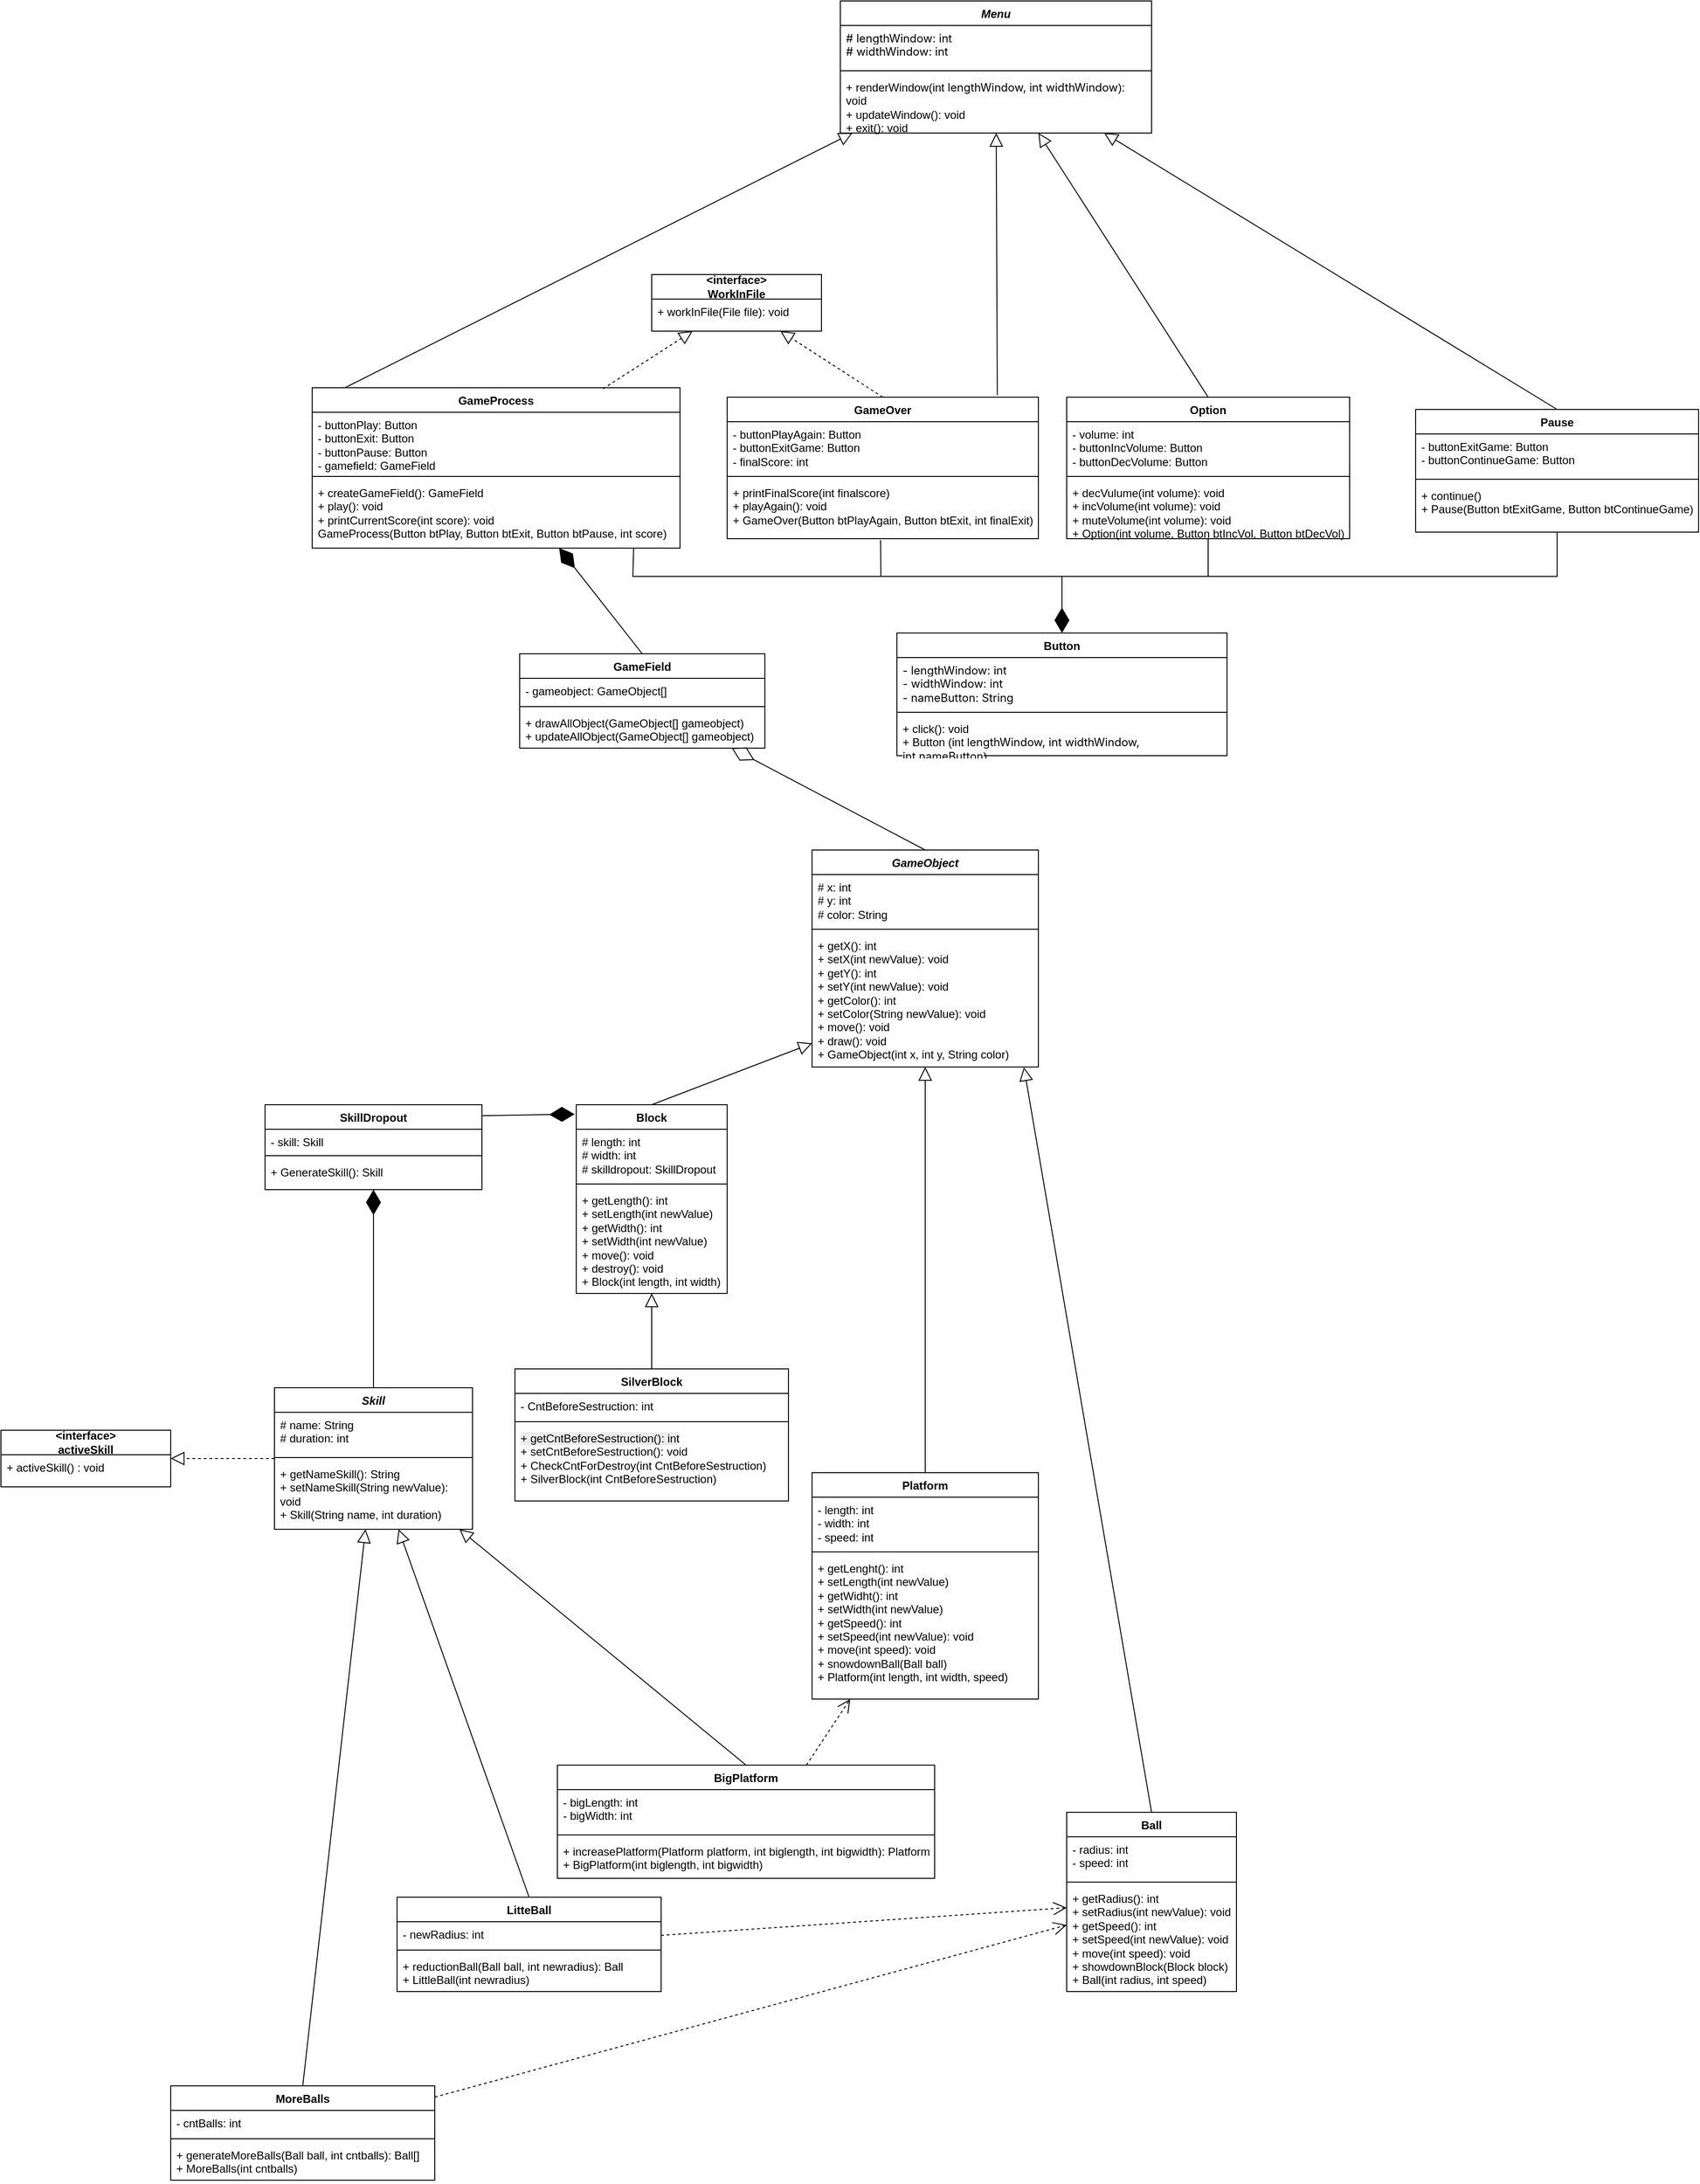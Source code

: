 <mxfile version="27.0.9">
  <diagram name="Страница — 1" id="m3Pw3HCpmGY_mU1CDSXD">
    <mxGraphModel dx="3679" dy="2867" grid="1" gridSize="10" guides="1" tooltips="1" connect="1" arrows="1" fold="1" page="1" pageScale="1" pageWidth="827" pageHeight="1169" math="0" shadow="0">
      <root>
        <mxCell id="0" />
        <mxCell id="1" parent="0" />
        <mxCell id="3PfA5iARih0jMsXSvzGV-1" value="&lt;i&gt;GameObject&lt;/i&gt;" style="swimlane;fontStyle=1;align=center;verticalAlign=top;childLayout=stackLayout;horizontal=1;startSize=26;horizontalStack=0;resizeParent=1;resizeParentMax=0;resizeLast=0;collapsible=1;marginBottom=0;whiteSpace=wrap;html=1;" parent="1" vertex="1">
          <mxGeometry x="340" y="50" width="240" height="230" as="geometry" />
        </mxCell>
        <mxCell id="3PfA5iARih0jMsXSvzGV-2" value="# x: int&lt;div&gt;# y: int&lt;/div&gt;&lt;div&gt;# color: String&lt;/div&gt;&lt;div&gt;&lt;br&gt;&lt;/div&gt;" style="text;strokeColor=none;fillColor=none;align=left;verticalAlign=top;spacingLeft=4;spacingRight=4;overflow=hidden;rotatable=0;points=[[0,0.5],[1,0.5]];portConstraint=eastwest;whiteSpace=wrap;html=1;" parent="3PfA5iARih0jMsXSvzGV-1" vertex="1">
          <mxGeometry y="26" width="240" height="54" as="geometry" />
        </mxCell>
        <mxCell id="3PfA5iARih0jMsXSvzGV-3" value="" style="line;strokeWidth=1;fillColor=none;align=left;verticalAlign=middle;spacingTop=-1;spacingLeft=3;spacingRight=3;rotatable=0;labelPosition=right;points=[];portConstraint=eastwest;strokeColor=inherit;" parent="3PfA5iARih0jMsXSvzGV-1" vertex="1">
          <mxGeometry y="80" width="240" height="8" as="geometry" />
        </mxCell>
        <mxCell id="3PfA5iARih0jMsXSvzGV-4" value="+ getX(): int&lt;div&gt;+ setX(int newValue): void&lt;/div&gt;&lt;div&gt;+ getY(): int&lt;div&gt;+ setY(int newValue): void&lt;/div&gt;&lt;/div&gt;&lt;div&gt;+ getColor(): int&lt;div&gt;+ setColor(String newValue): void&lt;/div&gt;&lt;/div&gt;&lt;div&gt;+ move(): void&lt;/div&gt;&lt;div&gt;+ draw(): void&lt;/div&gt;&lt;div&gt;+ GameObject(int x, int y, String color)&lt;/div&gt;" style="text;strokeColor=none;fillColor=none;align=left;verticalAlign=top;spacingLeft=4;spacingRight=4;overflow=hidden;rotatable=0;points=[[0,0.5],[1,0.5]];portConstraint=eastwest;whiteSpace=wrap;html=1;" parent="3PfA5iARih0jMsXSvzGV-1" vertex="1">
          <mxGeometry y="88" width="240" height="142" as="geometry" />
        </mxCell>
        <mxCell id="3PfA5iARih0jMsXSvzGV-5" value="Ball" style="swimlane;fontStyle=1;align=center;verticalAlign=top;childLayout=stackLayout;horizontal=1;startSize=26;horizontalStack=0;resizeParent=1;resizeParentMax=0;resizeLast=0;collapsible=1;marginBottom=0;whiteSpace=wrap;html=1;" parent="1" vertex="1">
          <mxGeometry x="610" y="1070" width="180" height="190" as="geometry" />
        </mxCell>
        <mxCell id="3PfA5iARih0jMsXSvzGV-6" value="- radius: int&lt;div&gt;- speed: int&lt;/div&gt;&lt;div&gt;&lt;br&gt;&lt;/div&gt;" style="text;strokeColor=none;fillColor=none;align=left;verticalAlign=top;spacingLeft=4;spacingRight=4;overflow=hidden;rotatable=0;points=[[0,0.5],[1,0.5]];portConstraint=eastwest;whiteSpace=wrap;html=1;" parent="3PfA5iARih0jMsXSvzGV-5" vertex="1">
          <mxGeometry y="26" width="180" height="44" as="geometry" />
        </mxCell>
        <mxCell id="3PfA5iARih0jMsXSvzGV-7" value="" style="line;strokeWidth=1;fillColor=none;align=left;verticalAlign=middle;spacingTop=-1;spacingLeft=3;spacingRight=3;rotatable=0;labelPosition=right;points=[];portConstraint=eastwest;strokeColor=inherit;" parent="3PfA5iARih0jMsXSvzGV-5" vertex="1">
          <mxGeometry y="70" width="180" height="8" as="geometry" />
        </mxCell>
        <mxCell id="3PfA5iARih0jMsXSvzGV-8" value="&lt;div&gt;+ getRadius(): int&lt;/div&gt;&lt;div&gt;+ setRadius(int newValue): void&lt;/div&gt;&lt;div&gt;+ getSpeed(): int&lt;/div&gt;&lt;div&gt;+ setSpeed(int newValue): void&lt;/div&gt;+ move(int speed): void&lt;div&gt;+ showdownBlock(Block block)&lt;/div&gt;&lt;div&gt;+ Ball(int radius, int speed)&lt;/div&gt;" style="text;strokeColor=none;fillColor=none;align=left;verticalAlign=top;spacingLeft=4;spacingRight=4;overflow=hidden;rotatable=0;points=[[0,0.5],[1,0.5]];portConstraint=eastwest;whiteSpace=wrap;html=1;" parent="3PfA5iARih0jMsXSvzGV-5" vertex="1">
          <mxGeometry y="78" width="180" height="112" as="geometry" />
        </mxCell>
        <mxCell id="3PfA5iARih0jMsXSvzGV-9" value="Block" style="swimlane;fontStyle=1;align=center;verticalAlign=top;childLayout=stackLayout;horizontal=1;startSize=26;horizontalStack=0;resizeParent=1;resizeParentMax=0;resizeLast=0;collapsible=1;marginBottom=0;whiteSpace=wrap;html=1;" parent="1" vertex="1">
          <mxGeometry x="90" y="320" width="160" height="200" as="geometry" />
        </mxCell>
        <mxCell id="3PfA5iARih0jMsXSvzGV-10" value="# length: int&lt;div&gt;# width: int&lt;/div&gt;&lt;div&gt;# skilldropout:&amp;nbsp;&lt;span style=&quot;text-align: center; background-color: transparent; color: light-dark(rgb(0, 0, 0), rgb(255, 255, 255));&quot;&gt;SkillDropout&lt;/span&gt;&lt;span style=&quot;background-color: transparent; color: light-dark(rgb(0, 0, 0), rgb(255, 255, 255));&quot;&gt;&amp;nbsp;&lt;/span&gt;&lt;/div&gt;" style="text;strokeColor=none;fillColor=none;align=left;verticalAlign=top;spacingLeft=4;spacingRight=4;overflow=hidden;rotatable=0;points=[[0,0.5],[1,0.5]];portConstraint=eastwest;whiteSpace=wrap;html=1;" parent="3PfA5iARih0jMsXSvzGV-9" vertex="1">
          <mxGeometry y="26" width="160" height="54" as="geometry" />
        </mxCell>
        <mxCell id="3PfA5iARih0jMsXSvzGV-11" value="" style="line;strokeWidth=1;fillColor=none;align=left;verticalAlign=middle;spacingTop=-1;spacingLeft=3;spacingRight=3;rotatable=0;labelPosition=right;points=[];portConstraint=eastwest;strokeColor=inherit;" parent="3PfA5iARih0jMsXSvzGV-9" vertex="1">
          <mxGeometry y="80" width="160" height="8" as="geometry" />
        </mxCell>
        <mxCell id="3PfA5iARih0jMsXSvzGV-12" value="&lt;div&gt;+ getLength(): int&lt;/div&gt;&lt;div&gt;+ setLength(int newValue)&lt;/div&gt;&lt;div&gt;&lt;div&gt;+ getWidth(): int&lt;/div&gt;&lt;div&gt;+ setWidth(int newValue)&lt;/div&gt;&lt;/div&gt;+ move(): void&lt;div&gt;+ destroy(): void&lt;/div&gt;&lt;div&gt;+ Block(int length, int width)&lt;/div&gt;" style="text;strokeColor=none;fillColor=none;align=left;verticalAlign=top;spacingLeft=4;spacingRight=4;overflow=hidden;rotatable=0;points=[[0,0.5],[1,0.5]];portConstraint=eastwest;whiteSpace=wrap;html=1;" parent="3PfA5iARih0jMsXSvzGV-9" vertex="1">
          <mxGeometry y="88" width="160" height="112" as="geometry" />
        </mxCell>
        <mxCell id="3PfA5iARih0jMsXSvzGV-13" value="Platform" style="swimlane;fontStyle=1;align=center;verticalAlign=top;childLayout=stackLayout;horizontal=1;startSize=26;horizontalStack=0;resizeParent=1;resizeParentMax=0;resizeLast=0;collapsible=1;marginBottom=0;whiteSpace=wrap;html=1;" parent="1" vertex="1">
          <mxGeometry x="340" y="710" width="240" height="240" as="geometry" />
        </mxCell>
        <mxCell id="3PfA5iARih0jMsXSvzGV-14" value="- length: int&lt;div&gt;- width: int&lt;/div&gt;&lt;div&gt;- speed: int&lt;/div&gt;" style="text;strokeColor=none;fillColor=none;align=left;verticalAlign=top;spacingLeft=4;spacingRight=4;overflow=hidden;rotatable=0;points=[[0,0.5],[1,0.5]];portConstraint=eastwest;whiteSpace=wrap;html=1;" parent="3PfA5iARih0jMsXSvzGV-13" vertex="1">
          <mxGeometry y="26" width="240" height="54" as="geometry" />
        </mxCell>
        <mxCell id="3PfA5iARih0jMsXSvzGV-15" value="" style="line;strokeWidth=1;fillColor=none;align=left;verticalAlign=middle;spacingTop=-1;spacingLeft=3;spacingRight=3;rotatable=0;labelPosition=right;points=[];portConstraint=eastwest;strokeColor=inherit;" parent="3PfA5iARih0jMsXSvzGV-13" vertex="1">
          <mxGeometry y="80" width="240" height="8" as="geometry" />
        </mxCell>
        <mxCell id="3PfA5iARih0jMsXSvzGV-16" value="&lt;div&gt;+ getLenght(): int&lt;/div&gt;&lt;div&gt;+ setLength(int newValue)&lt;/div&gt;&lt;div&gt;&lt;div&gt;+ getWidht(): int&lt;/div&gt;&lt;div&gt;+ setWidth(int newValue)&lt;/div&gt;&lt;/div&gt;&lt;div&gt;&lt;div&gt;+ getSpeed(): int&lt;/div&gt;&lt;div&gt;+ setSpeed(int newValue): void&lt;/div&gt;&lt;/div&gt;&lt;div&gt;+ move(int speed): void&lt;/div&gt;&lt;div&gt;+ snowdownBall(Ball ball)&lt;/div&gt;&lt;div&gt;+ Platform(int length, int width, speed)&lt;/div&gt;" style="text;strokeColor=none;fillColor=none;align=left;verticalAlign=top;spacingLeft=4;spacingRight=4;overflow=hidden;rotatable=0;points=[[0,0.5],[1,0.5]];portConstraint=eastwest;whiteSpace=wrap;html=1;" parent="3PfA5iARih0jMsXSvzGV-13" vertex="1">
          <mxGeometry y="88" width="240" height="152" as="geometry" />
        </mxCell>
        <mxCell id="3PfA5iARih0jMsXSvzGV-17" value="" style="endArrow=block;endFill=0;endSize=12;html=1;rounded=0;exitX=0.5;exitY=0;exitDx=0;exitDy=0;" parent="1" source="3PfA5iARih0jMsXSvzGV-9" target="3PfA5iARih0jMsXSvzGV-4" edge="1">
          <mxGeometry width="160" relative="1" as="geometry">
            <mxPoint x="130" y="370" as="sourcePoint" />
            <mxPoint x="290" y="370" as="targetPoint" />
          </mxGeometry>
        </mxCell>
        <mxCell id="3PfA5iARih0jMsXSvzGV-18" value="" style="endArrow=block;endFill=0;endSize=12;html=1;rounded=0;exitX=0.5;exitY=0;exitDx=0;exitDy=0;entryX=0.936;entryY=1.002;entryDx=0;entryDy=0;entryPerimeter=0;" parent="1" source="3PfA5iARih0jMsXSvzGV-5" target="3PfA5iARih0jMsXSvzGV-4" edge="1">
          <mxGeometry width="160" relative="1" as="geometry">
            <mxPoint x="390" y="430" as="sourcePoint" />
            <mxPoint x="491" y="320" as="targetPoint" />
          </mxGeometry>
        </mxCell>
        <mxCell id="3PfA5iARih0jMsXSvzGV-19" value="" style="endArrow=block;endFill=0;endSize=12;html=1;rounded=0;exitX=0.5;exitY=0;exitDx=0;exitDy=0;" parent="1" source="3PfA5iARih0jMsXSvzGV-13" target="3PfA5iARih0jMsXSvzGV-4" edge="1">
          <mxGeometry width="160" relative="1" as="geometry">
            <mxPoint x="290" y="450" as="sourcePoint" />
            <mxPoint x="391" y="340" as="targetPoint" />
          </mxGeometry>
        </mxCell>
        <mxCell id="3PfA5iARih0jMsXSvzGV-24" value="SilverBlock" style="swimlane;fontStyle=1;align=center;verticalAlign=top;childLayout=stackLayout;horizontal=1;startSize=26;horizontalStack=0;resizeParent=1;resizeParentMax=0;resizeLast=0;collapsible=1;marginBottom=0;whiteSpace=wrap;html=1;" parent="1" vertex="1">
          <mxGeometry x="25" y="600" width="290" height="140" as="geometry" />
        </mxCell>
        <mxCell id="3PfA5iARih0jMsXSvzGV-25" value="- CntBeforeSestruction: int" style="text;strokeColor=none;fillColor=none;align=left;verticalAlign=top;spacingLeft=4;spacingRight=4;overflow=hidden;rotatable=0;points=[[0,0.5],[1,0.5]];portConstraint=eastwest;whiteSpace=wrap;html=1;" parent="3PfA5iARih0jMsXSvzGV-24" vertex="1">
          <mxGeometry y="26" width="290" height="26" as="geometry" />
        </mxCell>
        <mxCell id="3PfA5iARih0jMsXSvzGV-26" value="" style="line;strokeWidth=1;fillColor=none;align=left;verticalAlign=middle;spacingTop=-1;spacingLeft=3;spacingRight=3;rotatable=0;labelPosition=right;points=[];portConstraint=eastwest;strokeColor=inherit;" parent="3PfA5iARih0jMsXSvzGV-24" vertex="1">
          <mxGeometry y="52" width="290" height="8" as="geometry" />
        </mxCell>
        <mxCell id="3PfA5iARih0jMsXSvzGV-27" value="&lt;span style=&quot;color: rgb(0, 0, 0); font-family: Helvetica; font-size: 12px; font-style: normal; font-variant-ligatures: normal; font-variant-caps: normal; font-weight: 400; letter-spacing: normal; orphans: 2; text-align: left; text-indent: 0px; text-transform: none; widows: 2; word-spacing: 0px; -webkit-text-stroke-width: 0px; white-space: normal; background-color: rgb(236, 236, 236); text-decoration-thickness: initial; text-decoration-style: initial; text-decoration-color: initial; display: inline !important; float: none;&quot;&gt;+ getCntBeforeSestruction(): int&lt;/span&gt;&lt;div&gt;+ setCntBeforeSestruction(): void&lt;br&gt;&lt;div&gt;+ CheckCntForDestroy(int&amp;nbsp;&lt;span style=&quot;background-color: transparent; color: light-dark(rgb(0, 0, 0), rgb(255, 255, 255));&quot;&gt;CntBeforeSestruction&lt;/span&gt;&lt;span style=&quot;background-color: transparent; color: light-dark(rgb(0, 0, 0), rgb(255, 255, 255));&quot;&gt;)&lt;/span&gt;&lt;/div&gt;&lt;div&gt;&lt;span style=&quot;background-color: transparent; color: light-dark(rgb(0, 0, 0), rgb(255, 255, 255));&quot;&gt;+ SilverBlock(int CntBefore&lt;/span&gt;&lt;span style=&quot;background-color: transparent; color: light-dark(rgb(0, 0, 0), rgb(255, 255, 255));&quot;&gt;Sestruction&lt;/span&gt;&lt;span style=&quot;background-color: transparent; color: light-dark(rgb(0, 0, 0), rgb(255, 255, 255));&quot;&gt;)&lt;/span&gt;&lt;/div&gt;&lt;div&gt;&lt;br&gt;&lt;/div&gt;&lt;/div&gt;" style="text;strokeColor=none;fillColor=none;align=left;verticalAlign=top;spacingLeft=4;spacingRight=4;overflow=hidden;rotatable=0;points=[[0,0.5],[1,0.5]];portConstraint=eastwest;whiteSpace=wrap;html=1;" parent="3PfA5iARih0jMsXSvzGV-24" vertex="1">
          <mxGeometry y="60" width="290" height="80" as="geometry" />
        </mxCell>
        <mxCell id="3PfA5iARih0jMsXSvzGV-32" value="" style="endArrow=block;endFill=0;endSize=12;html=1;rounded=0;exitX=0.5;exitY=0;exitDx=0;exitDy=0;" parent="1" source="3PfA5iARih0jMsXSvzGV-24" target="3PfA5iARih0jMsXSvzGV-9" edge="1">
          <mxGeometry width="160" relative="1" as="geometry">
            <mxPoint x="-150" y="585" as="sourcePoint" />
            <mxPoint x="-30" y="515" as="targetPoint" />
          </mxGeometry>
        </mxCell>
        <mxCell id="3PfA5iARih0jMsXSvzGV-33" value="SkillDropout" style="swimlane;fontStyle=1;align=center;verticalAlign=top;childLayout=stackLayout;horizontal=1;startSize=26;horizontalStack=0;resizeParent=1;resizeParentMax=0;resizeLast=0;collapsible=1;marginBottom=0;whiteSpace=wrap;html=1;" parent="1" vertex="1">
          <mxGeometry x="-240" y="320" width="230" height="90" as="geometry" />
        </mxCell>
        <mxCell id="3PfA5iARih0jMsXSvzGV-34" value="&lt;div&gt;- skill: Skill&lt;/div&gt;" style="text;strokeColor=none;fillColor=none;align=left;verticalAlign=top;spacingLeft=4;spacingRight=4;overflow=hidden;rotatable=0;points=[[0,0.5],[1,0.5]];portConstraint=eastwest;whiteSpace=wrap;html=1;" parent="3PfA5iARih0jMsXSvzGV-33" vertex="1">
          <mxGeometry y="26" width="230" height="24" as="geometry" />
        </mxCell>
        <mxCell id="3PfA5iARih0jMsXSvzGV-35" value="" style="line;strokeWidth=1;fillColor=none;align=left;verticalAlign=middle;spacingTop=-1;spacingLeft=3;spacingRight=3;rotatable=0;labelPosition=right;points=[];portConstraint=eastwest;strokeColor=inherit;" parent="3PfA5iARih0jMsXSvzGV-33" vertex="1">
          <mxGeometry y="50" width="230" height="8" as="geometry" />
        </mxCell>
        <mxCell id="3PfA5iARih0jMsXSvzGV-36" value="&lt;div&gt;&lt;div&gt;+ GenerateSkill(): Skill&lt;/div&gt;&lt;/div&gt;" style="text;strokeColor=none;fillColor=none;align=left;verticalAlign=top;spacingLeft=4;spacingRight=4;overflow=hidden;rotatable=0;points=[[0,0.5],[1,0.5]];portConstraint=eastwest;whiteSpace=wrap;html=1;" parent="3PfA5iARih0jMsXSvzGV-33" vertex="1">
          <mxGeometry y="58" width="230" height="32" as="geometry" />
        </mxCell>
        <mxCell id="AGIxf8Lw9R6EGcAsbaSd-14" value="" style="endArrow=diamondThin;endFill=1;endSize=24;html=1;rounded=0;entryX=-0.011;entryY=0.05;entryDx=0;entryDy=0;entryPerimeter=0;exitX=0.998;exitY=0.129;exitDx=0;exitDy=0;exitPerimeter=0;" edge="1" parent="1" source="3PfA5iARih0jMsXSvzGV-33" target="3PfA5iARih0jMsXSvzGV-9">
          <mxGeometry width="160" relative="1" as="geometry">
            <mxPoint x="-110" y="330" as="sourcePoint" />
            <mxPoint x="50" y="330" as="targetPoint" />
          </mxGeometry>
        </mxCell>
        <mxCell id="AGIxf8Lw9R6EGcAsbaSd-15" value="&lt;i&gt;Skill&lt;/i&gt;" style="swimlane;fontStyle=1;align=center;verticalAlign=top;childLayout=stackLayout;horizontal=1;startSize=26;horizontalStack=0;resizeParent=1;resizeParentMax=0;resizeLast=0;collapsible=1;marginBottom=0;whiteSpace=wrap;html=1;" vertex="1" parent="1">
          <mxGeometry x="-230" y="620" width="210" height="150" as="geometry" />
        </mxCell>
        <mxCell id="AGIxf8Lw9R6EGcAsbaSd-16" value="# name: String&lt;div&gt;#&amp;nbsp;duration: int&lt;/div&gt;" style="text;strokeColor=none;fillColor=none;align=left;verticalAlign=top;spacingLeft=4;spacingRight=4;overflow=hidden;rotatable=0;points=[[0,0.5],[1,0.5]];portConstraint=eastwest;whiteSpace=wrap;html=1;" vertex="1" parent="AGIxf8Lw9R6EGcAsbaSd-15">
          <mxGeometry y="26" width="210" height="44" as="geometry" />
        </mxCell>
        <mxCell id="AGIxf8Lw9R6EGcAsbaSd-17" value="" style="line;strokeWidth=1;fillColor=none;align=left;verticalAlign=middle;spacingTop=-1;spacingLeft=3;spacingRight=3;rotatable=0;labelPosition=right;points=[];portConstraint=eastwest;strokeColor=inherit;" vertex="1" parent="AGIxf8Lw9R6EGcAsbaSd-15">
          <mxGeometry y="70" width="210" height="8" as="geometry" />
        </mxCell>
        <mxCell id="AGIxf8Lw9R6EGcAsbaSd-18" value="+ getNameSkill(): String&lt;div&gt;+ setNameSkill(String newValue): void&lt;/div&gt;&lt;div&gt;+ Skill(String name, int duration)&lt;/div&gt;" style="text;strokeColor=none;fillColor=none;align=left;verticalAlign=top;spacingLeft=4;spacingRight=4;overflow=hidden;rotatable=0;points=[[0,0.5],[1,0.5]];portConstraint=eastwest;whiteSpace=wrap;html=1;" vertex="1" parent="AGIxf8Lw9R6EGcAsbaSd-15">
          <mxGeometry y="78" width="210" height="72" as="geometry" />
        </mxCell>
        <mxCell id="AGIxf8Lw9R6EGcAsbaSd-19" value="" style="endArrow=diamondThin;endFill=1;endSize=24;html=1;rounded=0;exitX=0.5;exitY=0;exitDx=0;exitDy=0;" edge="1" parent="1" source="AGIxf8Lw9R6EGcAsbaSd-15" target="3PfA5iARih0jMsXSvzGV-33">
          <mxGeometry width="160" relative="1" as="geometry">
            <mxPoint x="-360" y="320" as="sourcePoint" />
            <mxPoint x="-262" y="320" as="targetPoint" />
          </mxGeometry>
        </mxCell>
        <mxCell id="AGIxf8Lw9R6EGcAsbaSd-26" value="&lt;b&gt;&amp;lt;interface&amp;gt;&lt;/b&gt;&lt;div&gt;&lt;b&gt;activeSkill&lt;/b&gt;&lt;/div&gt;" style="swimlane;fontStyle=0;childLayout=stackLayout;horizontal=1;startSize=26;fillColor=none;horizontalStack=0;resizeParent=1;resizeParentMax=0;resizeLast=0;collapsible=1;marginBottom=0;whiteSpace=wrap;html=1;" vertex="1" parent="1">
          <mxGeometry x="-520" y="665" width="180" height="60" as="geometry" />
        </mxCell>
        <mxCell id="AGIxf8Lw9R6EGcAsbaSd-27" value="+ activeSkill() : void" style="text;strokeColor=none;fillColor=none;align=left;verticalAlign=top;spacingLeft=4;spacingRight=4;overflow=hidden;rotatable=0;points=[[0,0.5],[1,0.5]];portConstraint=eastwest;whiteSpace=wrap;html=1;" vertex="1" parent="AGIxf8Lw9R6EGcAsbaSd-26">
          <mxGeometry y="26" width="180" height="34" as="geometry" />
        </mxCell>
        <mxCell id="AGIxf8Lw9R6EGcAsbaSd-28" value="" style="endArrow=block;dashed=1;endFill=0;endSize=12;html=1;rounded=0;" edge="1" parent="1" source="AGIxf8Lw9R6EGcAsbaSd-15" target="AGIxf8Lw9R6EGcAsbaSd-26">
          <mxGeometry width="160" relative="1" as="geometry">
            <mxPoint x="-530" y="250" as="sourcePoint" />
            <mxPoint x="-370" y="250" as="targetPoint" />
          </mxGeometry>
        </mxCell>
        <mxCell id="AGIxf8Lw9R6EGcAsbaSd-29" value="BigPlatform" style="swimlane;fontStyle=1;align=center;verticalAlign=top;childLayout=stackLayout;horizontal=1;startSize=26;horizontalStack=0;resizeParent=1;resizeParentMax=0;resizeLast=0;collapsible=1;marginBottom=0;whiteSpace=wrap;html=1;" vertex="1" parent="1">
          <mxGeometry x="70" y="1020" width="400" height="120" as="geometry" />
        </mxCell>
        <mxCell id="AGIxf8Lw9R6EGcAsbaSd-30" value="- bigLength: int&lt;div&gt;- bigWidth: int&lt;/div&gt;" style="text;strokeColor=none;fillColor=none;align=left;verticalAlign=top;spacingLeft=4;spacingRight=4;overflow=hidden;rotatable=0;points=[[0,0.5],[1,0.5]];portConstraint=eastwest;whiteSpace=wrap;html=1;" vertex="1" parent="AGIxf8Lw9R6EGcAsbaSd-29">
          <mxGeometry y="26" width="400" height="44" as="geometry" />
        </mxCell>
        <mxCell id="AGIxf8Lw9R6EGcAsbaSd-31" value="" style="line;strokeWidth=1;fillColor=none;align=left;verticalAlign=middle;spacingTop=-1;spacingLeft=3;spacingRight=3;rotatable=0;labelPosition=right;points=[];portConstraint=eastwest;strokeColor=inherit;" vertex="1" parent="AGIxf8Lw9R6EGcAsbaSd-29">
          <mxGeometry y="70" width="400" height="8" as="geometry" />
        </mxCell>
        <mxCell id="AGIxf8Lw9R6EGcAsbaSd-32" value="+ increasePlatform(Platform platform, int biglength, int bigwidth): Platform&lt;div&gt;+ BigPlatform(int biglength, int bigwidth)&lt;/div&gt;" style="text;strokeColor=none;fillColor=none;align=left;verticalAlign=top;spacingLeft=4;spacingRight=4;overflow=hidden;rotatable=0;points=[[0,0.5],[1,0.5]];portConstraint=eastwest;whiteSpace=wrap;html=1;" vertex="1" parent="AGIxf8Lw9R6EGcAsbaSd-29">
          <mxGeometry y="78" width="400" height="42" as="geometry" />
        </mxCell>
        <mxCell id="AGIxf8Lw9R6EGcAsbaSd-33" value="LitteBall" style="swimlane;fontStyle=1;align=center;verticalAlign=top;childLayout=stackLayout;horizontal=1;startSize=26;horizontalStack=0;resizeParent=1;resizeParentMax=0;resizeLast=0;collapsible=1;marginBottom=0;whiteSpace=wrap;html=1;" vertex="1" parent="1">
          <mxGeometry x="-100" y="1160" width="280" height="100" as="geometry" />
        </mxCell>
        <mxCell id="AGIxf8Lw9R6EGcAsbaSd-34" value="- newRadius: int&amp;nbsp;" style="text;strokeColor=none;fillColor=none;align=left;verticalAlign=top;spacingLeft=4;spacingRight=4;overflow=hidden;rotatable=0;points=[[0,0.5],[1,0.5]];portConstraint=eastwest;whiteSpace=wrap;html=1;" vertex="1" parent="AGIxf8Lw9R6EGcAsbaSd-33">
          <mxGeometry y="26" width="280" height="26" as="geometry" />
        </mxCell>
        <mxCell id="AGIxf8Lw9R6EGcAsbaSd-35" value="" style="line;strokeWidth=1;fillColor=none;align=left;verticalAlign=middle;spacingTop=-1;spacingLeft=3;spacingRight=3;rotatable=0;labelPosition=right;points=[];portConstraint=eastwest;strokeColor=inherit;" vertex="1" parent="AGIxf8Lw9R6EGcAsbaSd-33">
          <mxGeometry y="52" width="280" height="8" as="geometry" />
        </mxCell>
        <mxCell id="AGIxf8Lw9R6EGcAsbaSd-36" value="+ reductionBall(Ball ball, int newradius): Ball&lt;div&gt;+ LittleBall(int newradius)&lt;/div&gt;" style="text;strokeColor=none;fillColor=none;align=left;verticalAlign=top;spacingLeft=4;spacingRight=4;overflow=hidden;rotatable=0;points=[[0,0.5],[1,0.5]];portConstraint=eastwest;whiteSpace=wrap;html=1;" vertex="1" parent="AGIxf8Lw9R6EGcAsbaSd-33">
          <mxGeometry y="60" width="280" height="40" as="geometry" />
        </mxCell>
        <mxCell id="AGIxf8Lw9R6EGcAsbaSd-37" value="MoreBalls" style="swimlane;fontStyle=1;align=center;verticalAlign=top;childLayout=stackLayout;horizontal=1;startSize=26;horizontalStack=0;resizeParent=1;resizeParentMax=0;resizeLast=0;collapsible=1;marginBottom=0;whiteSpace=wrap;html=1;" vertex="1" parent="1">
          <mxGeometry x="-340" y="1360" width="280" height="100" as="geometry" />
        </mxCell>
        <mxCell id="AGIxf8Lw9R6EGcAsbaSd-38" value="- cntBalls: int" style="text;strokeColor=none;fillColor=none;align=left;verticalAlign=top;spacingLeft=4;spacingRight=4;overflow=hidden;rotatable=0;points=[[0,0.5],[1,0.5]];portConstraint=eastwest;whiteSpace=wrap;html=1;" vertex="1" parent="AGIxf8Lw9R6EGcAsbaSd-37">
          <mxGeometry y="26" width="280" height="26" as="geometry" />
        </mxCell>
        <mxCell id="AGIxf8Lw9R6EGcAsbaSd-39" value="" style="line;strokeWidth=1;fillColor=none;align=left;verticalAlign=middle;spacingTop=-1;spacingLeft=3;spacingRight=3;rotatable=0;labelPosition=right;points=[];portConstraint=eastwest;strokeColor=inherit;" vertex="1" parent="AGIxf8Lw9R6EGcAsbaSd-37">
          <mxGeometry y="52" width="280" height="8" as="geometry" />
        </mxCell>
        <mxCell id="AGIxf8Lw9R6EGcAsbaSd-40" value="+ generateMoreBalls(Ball ball, int cntballs): Ball[]&lt;div&gt;+ MoreBalls(int cntballs)&lt;br&gt;&lt;div&gt;&lt;br&gt;&lt;/div&gt;&lt;/div&gt;" style="text;strokeColor=none;fillColor=none;align=left;verticalAlign=top;spacingLeft=4;spacingRight=4;overflow=hidden;rotatable=0;points=[[0,0.5],[1,0.5]];portConstraint=eastwest;whiteSpace=wrap;html=1;" vertex="1" parent="AGIxf8Lw9R6EGcAsbaSd-37">
          <mxGeometry y="60" width="280" height="40" as="geometry" />
        </mxCell>
        <mxCell id="AGIxf8Lw9R6EGcAsbaSd-41" value="" style="endArrow=block;endFill=0;endSize=12;html=1;rounded=0;exitX=0.5;exitY=0;exitDx=0;exitDy=0;" edge="1" parent="1" source="AGIxf8Lw9R6EGcAsbaSd-29" target="AGIxf8Lw9R6EGcAsbaSd-15">
          <mxGeometry width="160" relative="1" as="geometry">
            <mxPoint x="-650" y="600" as="sourcePoint" />
            <mxPoint x="-569" y="490" as="targetPoint" />
          </mxGeometry>
        </mxCell>
        <mxCell id="AGIxf8Lw9R6EGcAsbaSd-42" value="" style="endArrow=block;endFill=0;endSize=12;html=1;rounded=0;exitX=0.5;exitY=0;exitDx=0;exitDy=0;" edge="1" parent="1" source="AGIxf8Lw9R6EGcAsbaSd-33" target="AGIxf8Lw9R6EGcAsbaSd-15">
          <mxGeometry width="160" relative="1" as="geometry">
            <mxPoint x="-540" y="630" as="sourcePoint" />
            <mxPoint x="-459" y="520" as="targetPoint" />
          </mxGeometry>
        </mxCell>
        <mxCell id="AGIxf8Lw9R6EGcAsbaSd-43" value="" style="endArrow=block;endFill=0;endSize=12;html=1;rounded=0;exitX=0.5;exitY=0;exitDx=0;exitDy=0;" edge="1" parent="1" source="AGIxf8Lw9R6EGcAsbaSd-37" target="AGIxf8Lw9R6EGcAsbaSd-15">
          <mxGeometry width="160" relative="1" as="geometry">
            <mxPoint x="-380" y="630" as="sourcePoint" />
            <mxPoint x="-299" y="520" as="targetPoint" />
          </mxGeometry>
        </mxCell>
        <mxCell id="AGIxf8Lw9R6EGcAsbaSd-44" value="" style="endArrow=open;dashed=1;endFill=0;endSize=12;html=1;rounded=0;" edge="1" parent="1" source="AGIxf8Lw9R6EGcAsbaSd-33" target="3PfA5iARih0jMsXSvzGV-5">
          <mxGeometry width="160" relative="1" as="geometry">
            <mxPoint x="380" y="1050" as="sourcePoint" />
            <mxPoint x="540" y="1050" as="targetPoint" />
          </mxGeometry>
        </mxCell>
        <mxCell id="AGIxf8Lw9R6EGcAsbaSd-45" value="" style="endArrow=open;dashed=1;endFill=0;endSize=12;html=1;rounded=0;" edge="1" parent="1" source="AGIxf8Lw9R6EGcAsbaSd-37" target="3PfA5iARih0jMsXSvzGV-5">
          <mxGeometry width="160" relative="1" as="geometry">
            <mxPoint x="50" y="1301" as="sourcePoint" />
            <mxPoint x="419" y="1120" as="targetPoint" />
          </mxGeometry>
        </mxCell>
        <mxCell id="AGIxf8Lw9R6EGcAsbaSd-46" value="" style="endArrow=open;dashed=1;endFill=0;endSize=12;html=1;rounded=0;exitX=0.66;exitY=0;exitDx=0;exitDy=0;exitPerimeter=0;" edge="1" parent="1" source="AGIxf8Lw9R6EGcAsbaSd-29" target="3PfA5iARih0jMsXSvzGV-13">
          <mxGeometry width="160" relative="1" as="geometry">
            <mxPoint x="380" y="1160" as="sourcePoint" />
            <mxPoint x="945" y="1190" as="targetPoint" />
          </mxGeometry>
        </mxCell>
        <mxCell id="AGIxf8Lw9R6EGcAsbaSd-48" value="&lt;i&gt;Menu&lt;/i&gt;" style="swimlane;fontStyle=1;align=center;verticalAlign=top;childLayout=stackLayout;horizontal=1;startSize=26;horizontalStack=0;resizeParent=1;resizeParentMax=0;resizeLast=0;collapsible=1;marginBottom=0;whiteSpace=wrap;html=1;" vertex="1" parent="1">
          <mxGeometry x="370" y="-850" width="330" height="140" as="geometry" />
        </mxCell>
        <mxCell id="AGIxf8Lw9R6EGcAsbaSd-49" value="&lt;font&gt;&lt;span style=&quot;font-family: &amp;quot;YS Text&amp;quot;, -apple-system, BlinkMacSystemFont, Arial, Helvetica, &amp;quot;Arial Unicode MS&amp;quot;, sans-serif; background-color: rgb(255, 255, 255);&quot;&gt;# lengthWindow: int&lt;/span&gt;&lt;/font&gt;&lt;div&gt;&lt;font&gt;&lt;span style=&quot;font-family: &amp;quot;YS Text&amp;quot;, -apple-system, BlinkMacSystemFont, Arial, Helvetica, &amp;quot;Arial Unicode MS&amp;quot;, sans-serif; background-color: rgb(255, 255, 255);&quot;&gt;# widthWindow: int&lt;/span&gt;&lt;/font&gt;&lt;/div&gt;" style="text;strokeColor=none;fillColor=none;align=left;verticalAlign=top;spacingLeft=4;spacingRight=4;overflow=hidden;rotatable=0;points=[[0,0.5],[1,0.5]];portConstraint=eastwest;whiteSpace=wrap;html=1;" vertex="1" parent="AGIxf8Lw9R6EGcAsbaSd-48">
          <mxGeometry y="26" width="330" height="44" as="geometry" />
        </mxCell>
        <mxCell id="AGIxf8Lw9R6EGcAsbaSd-50" value="" style="line;strokeWidth=1;fillColor=none;align=left;verticalAlign=middle;spacingTop=-1;spacingLeft=3;spacingRight=3;rotatable=0;labelPosition=right;points=[];portConstraint=eastwest;strokeColor=inherit;" vertex="1" parent="AGIxf8Lw9R6EGcAsbaSd-48">
          <mxGeometry y="70" width="330" height="8" as="geometry" />
        </mxCell>
        <mxCell id="AGIxf8Lw9R6EGcAsbaSd-51" value="+ renderWindow(int&amp;nbsp;&lt;span style=&quot;font-family: &amp;quot;YS Text&amp;quot;, -apple-system, BlinkMacSystemFont, Arial, Helvetica, &amp;quot;Arial Unicode MS&amp;quot;, sans-serif; background-color: rgb(255, 255, 255);&quot;&gt;lengthWindow, int&amp;nbsp;&lt;/span&gt;&lt;span style=&quot;font-family: &amp;quot;YS Text&amp;quot;, -apple-system, BlinkMacSystemFont, Arial, Helvetica, &amp;quot;Arial Unicode MS&amp;quot;, sans-serif; background-color: rgb(255, 255, 255);&quot;&gt;widthWindow&lt;/span&gt;): void&lt;div&gt;+ updateWindow(): void&lt;/div&gt;&lt;div&gt;&lt;span style=&quot;background-color: transparent; color: light-dark(rgb(0, 0, 0), rgb(255, 255, 255));&quot;&gt;+ exit(): void&lt;/span&gt;&amp;nbsp;&lt;/div&gt;" style="text;strokeColor=none;fillColor=none;align=left;verticalAlign=top;spacingLeft=4;spacingRight=4;overflow=hidden;rotatable=0;points=[[0,0.5],[1,0.5]];portConstraint=eastwest;whiteSpace=wrap;html=1;" vertex="1" parent="AGIxf8Lw9R6EGcAsbaSd-48">
          <mxGeometry y="78" width="330" height="62" as="geometry" />
        </mxCell>
        <mxCell id="AGIxf8Lw9R6EGcAsbaSd-52" value="GameField" style="swimlane;fontStyle=1;align=center;verticalAlign=top;childLayout=stackLayout;horizontal=1;startSize=26;horizontalStack=0;resizeParent=1;resizeParentMax=0;resizeLast=0;collapsible=1;marginBottom=0;whiteSpace=wrap;html=1;" vertex="1" parent="1">
          <mxGeometry x="30" y="-158" width="260" height="100" as="geometry" />
        </mxCell>
        <mxCell id="AGIxf8Lw9R6EGcAsbaSd-53" value="- gameobject: GameObject[]" style="text;strokeColor=none;fillColor=none;align=left;verticalAlign=top;spacingLeft=4;spacingRight=4;overflow=hidden;rotatable=0;points=[[0,0.5],[1,0.5]];portConstraint=eastwest;whiteSpace=wrap;html=1;" vertex="1" parent="AGIxf8Lw9R6EGcAsbaSd-52">
          <mxGeometry y="26" width="260" height="26" as="geometry" />
        </mxCell>
        <mxCell id="AGIxf8Lw9R6EGcAsbaSd-54" value="" style="line;strokeWidth=1;fillColor=none;align=left;verticalAlign=middle;spacingTop=-1;spacingLeft=3;spacingRight=3;rotatable=0;labelPosition=right;points=[];portConstraint=eastwest;strokeColor=inherit;" vertex="1" parent="AGIxf8Lw9R6EGcAsbaSd-52">
          <mxGeometry y="52" width="260" height="8" as="geometry" />
        </mxCell>
        <mxCell id="AGIxf8Lw9R6EGcAsbaSd-55" value="+ drawAllObject(GameObject[] gameobject)&lt;div&gt;+ updateAllObject(&lt;span style=&quot;background-color: transparent; color: light-dark(rgb(0, 0, 0), rgb(255, 255, 255));&quot;&gt;GameObject[] gameobject&lt;/span&gt;&lt;span style=&quot;background-color: transparent; color: light-dark(rgb(0, 0, 0), rgb(255, 255, 255));&quot;&gt;)&lt;/span&gt;&lt;/div&gt;" style="text;strokeColor=none;fillColor=none;align=left;verticalAlign=top;spacingLeft=4;spacingRight=4;overflow=hidden;rotatable=0;points=[[0,0.5],[1,0.5]];portConstraint=eastwest;whiteSpace=wrap;html=1;" vertex="1" parent="AGIxf8Lw9R6EGcAsbaSd-52">
          <mxGeometry y="60" width="260" height="40" as="geometry" />
        </mxCell>
        <mxCell id="AGIxf8Lw9R6EGcAsbaSd-56" value="Pause" style="swimlane;fontStyle=1;align=center;verticalAlign=top;childLayout=stackLayout;horizontal=1;startSize=26;horizontalStack=0;resizeParent=1;resizeParentMax=0;resizeLast=0;collapsible=1;marginBottom=0;whiteSpace=wrap;html=1;" vertex="1" parent="1">
          <mxGeometry x="980" y="-417" width="300" height="130" as="geometry" />
        </mxCell>
        <mxCell id="AGIxf8Lw9R6EGcAsbaSd-57" value="- buttonExitGame: Button&lt;div&gt;- buttonContinueGame: Button&lt;/div&gt;" style="text;strokeColor=none;fillColor=none;align=left;verticalAlign=top;spacingLeft=4;spacingRight=4;overflow=hidden;rotatable=0;points=[[0,0.5],[1,0.5]];portConstraint=eastwest;whiteSpace=wrap;html=1;" vertex="1" parent="AGIxf8Lw9R6EGcAsbaSd-56">
          <mxGeometry y="26" width="300" height="44" as="geometry" />
        </mxCell>
        <mxCell id="AGIxf8Lw9R6EGcAsbaSd-58" value="" style="line;strokeWidth=1;fillColor=none;align=left;verticalAlign=middle;spacingTop=-1;spacingLeft=3;spacingRight=3;rotatable=0;labelPosition=right;points=[];portConstraint=eastwest;strokeColor=inherit;" vertex="1" parent="AGIxf8Lw9R6EGcAsbaSd-56">
          <mxGeometry y="70" width="300" height="8" as="geometry" />
        </mxCell>
        <mxCell id="AGIxf8Lw9R6EGcAsbaSd-59" value="+ continue()&lt;br&gt;&lt;div&gt;+ Pause(Button btExitGame,&amp;nbsp;&lt;span style=&quot;background-color: transparent; color: light-dark(rgb(0, 0, 0), rgb(255, 255, 255));&quot;&gt;Button btContinueGame&lt;/span&gt;&lt;span style=&quot;background-color: transparent; color: light-dark(rgb(0, 0, 0), rgb(255, 255, 255));&quot;&gt;)&lt;/span&gt;&lt;/div&gt;" style="text;strokeColor=none;fillColor=none;align=left;verticalAlign=top;spacingLeft=4;spacingRight=4;overflow=hidden;rotatable=0;points=[[0,0.5],[1,0.5]];portConstraint=eastwest;whiteSpace=wrap;html=1;" vertex="1" parent="AGIxf8Lw9R6EGcAsbaSd-56">
          <mxGeometry y="78" width="300" height="52" as="geometry" />
        </mxCell>
        <mxCell id="AGIxf8Lw9R6EGcAsbaSd-60" value="GameOver" style="swimlane;fontStyle=1;align=center;verticalAlign=top;childLayout=stackLayout;horizontal=1;startSize=26;horizontalStack=0;resizeParent=1;resizeParentMax=0;resizeLast=0;collapsible=1;marginBottom=0;whiteSpace=wrap;html=1;" vertex="1" parent="1">
          <mxGeometry x="250" y="-430" width="330" height="150" as="geometry" />
        </mxCell>
        <mxCell id="AGIxf8Lw9R6EGcAsbaSd-61" value="- buttonPlayAgain: Button&lt;div&gt;- buttonExitGame: Button&lt;/div&gt;&lt;div&gt;- finalScore: int&lt;/div&gt;" style="text;strokeColor=none;fillColor=none;align=left;verticalAlign=top;spacingLeft=4;spacingRight=4;overflow=hidden;rotatable=0;points=[[0,0.5],[1,0.5]];portConstraint=eastwest;whiteSpace=wrap;html=1;" vertex="1" parent="AGIxf8Lw9R6EGcAsbaSd-60">
          <mxGeometry y="26" width="330" height="54" as="geometry" />
        </mxCell>
        <mxCell id="AGIxf8Lw9R6EGcAsbaSd-62" value="" style="line;strokeWidth=1;fillColor=none;align=left;verticalAlign=middle;spacingTop=-1;spacingLeft=3;spacingRight=3;rotatable=0;labelPosition=right;points=[];portConstraint=eastwest;strokeColor=inherit;" vertex="1" parent="AGIxf8Lw9R6EGcAsbaSd-60">
          <mxGeometry y="80" width="330" height="8" as="geometry" />
        </mxCell>
        <mxCell id="AGIxf8Lw9R6EGcAsbaSd-63" value="+ printFinalScore(int finalscore)&lt;div&gt;+ playAgain(): void&lt;/div&gt;&lt;div&gt;&lt;div&gt;+ GameOver(Button btPlayAgain, Button btExit, int finalExit)&lt;/div&gt;&lt;/div&gt;" style="text;strokeColor=none;fillColor=none;align=left;verticalAlign=top;spacingLeft=4;spacingRight=4;overflow=hidden;rotatable=0;points=[[0,0.5],[1,0.5]];portConstraint=eastwest;whiteSpace=wrap;html=1;" vertex="1" parent="AGIxf8Lw9R6EGcAsbaSd-60">
          <mxGeometry y="88" width="330" height="62" as="geometry" />
        </mxCell>
        <mxCell id="AGIxf8Lw9R6EGcAsbaSd-64" value="GameProcess" style="swimlane;fontStyle=1;align=center;verticalAlign=top;childLayout=stackLayout;horizontal=1;startSize=26;horizontalStack=0;resizeParent=1;resizeParentMax=0;resizeLast=0;collapsible=1;marginBottom=0;whiteSpace=wrap;html=1;" vertex="1" parent="1">
          <mxGeometry x="-190" y="-440" width="390" height="170" as="geometry" />
        </mxCell>
        <mxCell id="AGIxf8Lw9R6EGcAsbaSd-65" value="- buttonPlay: Button&lt;div&gt;- buttonExit: Button&lt;/div&gt;&lt;div&gt;- buttonPause: Button&lt;/div&gt;&lt;div&gt;- gamefield: GameField&lt;/div&gt;&lt;div&gt;- score: int&lt;/div&gt;&lt;div&gt;&lt;br&gt;&lt;/div&gt;" style="text;strokeColor=none;fillColor=none;align=left;verticalAlign=top;spacingLeft=4;spacingRight=4;overflow=hidden;rotatable=0;points=[[0,0.5],[1,0.5]];portConstraint=eastwest;whiteSpace=wrap;html=1;" vertex="1" parent="AGIxf8Lw9R6EGcAsbaSd-64">
          <mxGeometry y="26" width="390" height="64" as="geometry" />
        </mxCell>
        <mxCell id="AGIxf8Lw9R6EGcAsbaSd-66" value="" style="line;strokeWidth=1;fillColor=none;align=left;verticalAlign=middle;spacingTop=-1;spacingLeft=3;spacingRight=3;rotatable=0;labelPosition=right;points=[];portConstraint=eastwest;strokeColor=inherit;" vertex="1" parent="AGIxf8Lw9R6EGcAsbaSd-64">
          <mxGeometry y="90" width="390" height="8" as="geometry" />
        </mxCell>
        <mxCell id="AGIxf8Lw9R6EGcAsbaSd-67" value="+ createGameField(): GameField&lt;div&gt;+ play(): void&lt;/div&gt;&lt;div&gt;&lt;div&gt;+&amp;nbsp;&lt;span style=&quot;background-color: transparent; color: light-dark(rgb(0, 0, 0), rgb(255, 255, 255));&quot;&gt;printCurrentScore(int score): void&lt;/span&gt;&lt;/div&gt;&lt;div&gt;&lt;span style=&quot;background-color: transparent; color: light-dark(rgb(0, 0, 0), rgb(255, 255, 255));&quot;&gt;GameProcess(Button btPlay, Button btExit, Button btPause, int score)&lt;/span&gt;&lt;/div&gt;&lt;/div&gt;" style="text;strokeColor=none;fillColor=none;align=left;verticalAlign=top;spacingLeft=4;spacingRight=4;overflow=hidden;rotatable=0;points=[[0,0.5],[1,0.5]];portConstraint=eastwest;whiteSpace=wrap;html=1;" vertex="1" parent="AGIxf8Lw9R6EGcAsbaSd-64">
          <mxGeometry y="98" width="390" height="72" as="geometry" />
        </mxCell>
        <mxCell id="AGIxf8Lw9R6EGcAsbaSd-72" value="" style="endArrow=block;endFill=0;endSize=12;html=1;rounded=0;exitX=0.868;exitY=-0.014;exitDx=0;exitDy=0;exitPerimeter=0;" edge="1" parent="1" source="AGIxf8Lw9R6EGcAsbaSd-60" target="AGIxf8Lw9R6EGcAsbaSd-48">
          <mxGeometry width="160" relative="1" as="geometry">
            <mxPoint x="130" y="-74" as="sourcePoint" />
            <mxPoint x="400" y="-140" as="targetPoint" />
          </mxGeometry>
        </mxCell>
        <mxCell id="AGIxf8Lw9R6EGcAsbaSd-73" value="" style="endArrow=block;endFill=0;endSize=12;html=1;rounded=0;exitX=0.089;exitY=0;exitDx=0;exitDy=0;exitPerimeter=0;entryX=0.039;entryY=1;entryDx=0;entryDy=0;entryPerimeter=0;" edge="1" parent="1" source="AGIxf8Lw9R6EGcAsbaSd-64" target="AGIxf8Lw9R6EGcAsbaSd-51">
          <mxGeometry width="160" relative="1" as="geometry">
            <mxPoint x="280" y="-368" as="sourcePoint" />
            <mxPoint x="448" y="-490" as="targetPoint" />
          </mxGeometry>
        </mxCell>
        <mxCell id="AGIxf8Lw9R6EGcAsbaSd-74" value="" style="endArrow=block;endFill=0;endSize=12;html=1;rounded=0;exitX=0.5;exitY=0;exitDx=0;exitDy=0;" edge="1" parent="1" source="AGIxf8Lw9R6EGcAsbaSd-56" target="AGIxf8Lw9R6EGcAsbaSd-48">
          <mxGeometry width="160" relative="1" as="geometry">
            <mxPoint x="500" y="-338" as="sourcePoint" />
            <mxPoint x="668" y="-460" as="targetPoint" />
          </mxGeometry>
        </mxCell>
        <mxCell id="AGIxf8Lw9R6EGcAsbaSd-75" value="Button" style="swimlane;fontStyle=1;align=center;verticalAlign=top;childLayout=stackLayout;horizontal=1;startSize=26;horizontalStack=0;resizeParent=1;resizeParentMax=0;resizeLast=0;collapsible=1;marginBottom=0;whiteSpace=wrap;html=1;" vertex="1" parent="1">
          <mxGeometry x="430" y="-180" width="350" height="130" as="geometry" />
        </mxCell>
        <mxCell id="AGIxf8Lw9R6EGcAsbaSd-76" value="&lt;span style=&quot;font-family: &amp;quot;YS Text&amp;quot;, -apple-system, BlinkMacSystemFont, Arial, Helvetica, &amp;quot;Arial Unicode MS&amp;quot;, sans-serif; background-color: rgb(255, 255, 255);&quot;&gt;- lengthWindow: int&lt;/span&gt;&lt;div&gt;&lt;span style=&quot;font-family: &amp;quot;YS Text&amp;quot;, -apple-system, BlinkMacSystemFont, Arial, Helvetica, &amp;quot;Arial Unicode MS&amp;quot;, sans-serif; background-color: rgb(255, 255, 255);&quot;&gt;- widthWindow: int&lt;/span&gt;&lt;/div&gt;&lt;div&gt;&lt;span style=&quot;font-family: &amp;quot;YS Text&amp;quot;, -apple-system, BlinkMacSystemFont, Arial, Helvetica, &amp;quot;Arial Unicode MS&amp;quot;, sans-serif; background-color: rgb(255, 255, 255);&quot;&gt;- nameButton: String&lt;/span&gt;&lt;/div&gt;" style="text;strokeColor=none;fillColor=none;align=left;verticalAlign=top;spacingLeft=4;spacingRight=4;overflow=hidden;rotatable=0;points=[[0,0.5],[1,0.5]];portConstraint=eastwest;whiteSpace=wrap;html=1;" vertex="1" parent="AGIxf8Lw9R6EGcAsbaSd-75">
          <mxGeometry y="26" width="350" height="54" as="geometry" />
        </mxCell>
        <mxCell id="AGIxf8Lw9R6EGcAsbaSd-77" value="" style="line;strokeWidth=1;fillColor=none;align=left;verticalAlign=middle;spacingTop=-1;spacingLeft=3;spacingRight=3;rotatable=0;labelPosition=right;points=[];portConstraint=eastwest;strokeColor=inherit;" vertex="1" parent="AGIxf8Lw9R6EGcAsbaSd-75">
          <mxGeometry y="80" width="350" height="8" as="geometry" />
        </mxCell>
        <mxCell id="AGIxf8Lw9R6EGcAsbaSd-78" value="+ click(): void&lt;div&gt;+ Button (int l&lt;span style=&quot;background-color: rgb(255, 255, 255); font-family: &amp;quot;YS Text&amp;quot;, -apple-system, BlinkMacSystemFont, Arial, Helvetica, &amp;quot;Arial Unicode MS&amp;quot;, sans-serif; color: light-dark(rgb(0, 0, 0), rgb(255, 255, 255));&quot;&gt;engthWindow, int&amp;nbsp;&lt;/span&gt;&lt;span style=&quot;background-color: rgb(255, 255, 255); font-family: &amp;quot;YS Text&amp;quot;, -apple-system, BlinkMacSystemFont, Arial, Helvetica, &amp;quot;Arial Unicode MS&amp;quot;, sans-serif; color: light-dark(rgb(0, 0, 0), rgb(255, 255, 255));&quot;&gt;widthWindow, int&amp;nbsp;&lt;/span&gt;&lt;span style=&quot;background-color: rgb(255, 255, 255); font-family: &amp;quot;YS Text&amp;quot;, -apple-system, BlinkMacSystemFont, Arial, Helvetica, &amp;quot;Arial Unicode MS&amp;quot;, sans-serif; color: light-dark(rgb(0, 0, 0), rgb(255, 255, 255));&quot;&gt;nameButton&lt;/span&gt;&lt;span style=&quot;background-color: transparent; color: light-dark(rgb(0, 0, 0), rgb(255, 255, 255));&quot;&gt;)&lt;/span&gt;&lt;/div&gt;" style="text;strokeColor=none;fillColor=none;align=left;verticalAlign=top;spacingLeft=4;spacingRight=4;overflow=hidden;rotatable=0;points=[[0,0.5],[1,0.5]];portConstraint=eastwest;whiteSpace=wrap;html=1;" vertex="1" parent="AGIxf8Lw9R6EGcAsbaSd-75">
          <mxGeometry y="88" width="350" height="42" as="geometry" />
        </mxCell>
        <mxCell id="AGIxf8Lw9R6EGcAsbaSd-79" value="Option" style="swimlane;fontStyle=1;align=center;verticalAlign=top;childLayout=stackLayout;horizontal=1;startSize=26;horizontalStack=0;resizeParent=1;resizeParentMax=0;resizeLast=0;collapsible=1;marginBottom=0;whiteSpace=wrap;html=1;" vertex="1" parent="1">
          <mxGeometry x="610" y="-430" width="300" height="150" as="geometry" />
        </mxCell>
        <mxCell id="AGIxf8Lw9R6EGcAsbaSd-80" value="- volume: int&lt;div&gt;- buttonIncVolume: Button&lt;/div&gt;&lt;div&gt;- buttonDecVolume: Button&lt;br&gt;&lt;div&gt;&lt;br&gt;&lt;/div&gt;&lt;/div&gt;" style="text;strokeColor=none;fillColor=none;align=left;verticalAlign=top;spacingLeft=4;spacingRight=4;overflow=hidden;rotatable=0;points=[[0,0.5],[1,0.5]];portConstraint=eastwest;whiteSpace=wrap;html=1;" vertex="1" parent="AGIxf8Lw9R6EGcAsbaSd-79">
          <mxGeometry y="26" width="300" height="54" as="geometry" />
        </mxCell>
        <mxCell id="AGIxf8Lw9R6EGcAsbaSd-81" value="" style="line;strokeWidth=1;fillColor=none;align=left;verticalAlign=middle;spacingTop=-1;spacingLeft=3;spacingRight=3;rotatable=0;labelPosition=right;points=[];portConstraint=eastwest;strokeColor=inherit;" vertex="1" parent="AGIxf8Lw9R6EGcAsbaSd-79">
          <mxGeometry y="80" width="300" height="8" as="geometry" />
        </mxCell>
        <mxCell id="AGIxf8Lw9R6EGcAsbaSd-82" value="+ decVulume(int volume): void&lt;div&gt;+ incVolume(int volume): void&lt;/div&gt;&lt;div&gt;+ muteVolume(int volume): void&lt;/div&gt;&lt;div&gt;+ Option(int volume, Button btIncVol,&amp;nbsp;&lt;span style=&quot;background-color: transparent; color: light-dark(rgb(0, 0, 0), rgb(255, 255, 255));&quot;&gt;Button btDecVol&lt;/span&gt;&lt;span style=&quot;background-color: transparent; color: light-dark(rgb(0, 0, 0), rgb(255, 255, 255));&quot;&gt;)&lt;/span&gt;&lt;/div&gt;&lt;div&gt;&lt;br&gt;&lt;/div&gt;" style="text;strokeColor=none;fillColor=none;align=left;verticalAlign=top;spacingLeft=4;spacingRight=4;overflow=hidden;rotatable=0;points=[[0,0.5],[1,0.5]];portConstraint=eastwest;whiteSpace=wrap;html=1;" vertex="1" parent="AGIxf8Lw9R6EGcAsbaSd-79">
          <mxGeometry y="88" width="300" height="62" as="geometry" />
        </mxCell>
        <mxCell id="AGIxf8Lw9R6EGcAsbaSd-87" value="" style="endArrow=diamondThin;endFill=0;endSize=24;html=1;rounded=0;exitX=0.5;exitY=0;exitDx=0;exitDy=0;" edge="1" parent="1" source="3PfA5iARih0jMsXSvzGV-1" target="AGIxf8Lw9R6EGcAsbaSd-52">
          <mxGeometry width="160" relative="1" as="geometry">
            <mxPoint x="40" y="90" as="sourcePoint" />
            <mxPoint x="200" y="90" as="targetPoint" />
          </mxGeometry>
        </mxCell>
        <mxCell id="AGIxf8Lw9R6EGcAsbaSd-89" value="" style="endArrow=block;endFill=0;endSize=12;html=1;rounded=0;exitX=0.5;exitY=0;exitDx=0;exitDy=0;" edge="1" parent="1" source="AGIxf8Lw9R6EGcAsbaSd-79" target="AGIxf8Lw9R6EGcAsbaSd-48">
          <mxGeometry width="160" relative="1" as="geometry">
            <mxPoint x="450" y="-70" as="sourcePoint" />
            <mxPoint x="574" y="-360" as="targetPoint" />
          </mxGeometry>
        </mxCell>
        <mxCell id="AGIxf8Lw9R6EGcAsbaSd-90" value="" style="endArrow=diamondThin;endFill=1;endSize=24;html=1;rounded=0;exitX=0.5;exitY=0;exitDx=0;exitDy=0;" edge="1" parent="1" source="AGIxf8Lw9R6EGcAsbaSd-52" target="AGIxf8Lw9R6EGcAsbaSd-64">
          <mxGeometry width="160" relative="1" as="geometry">
            <mxPoint x="380" y="-66" as="sourcePoint" />
            <mxPoint x="380" y="-150" as="targetPoint" />
          </mxGeometry>
        </mxCell>
        <mxCell id="AGIxf8Lw9R6EGcAsbaSd-95" value="" style="endArrow=diamondThin;endFill=1;endSize=24;html=1;rounded=0;entryX=0.5;entryY=0;entryDx=0;entryDy=0;" edge="1" parent="1" target="AGIxf8Lw9R6EGcAsbaSd-75">
          <mxGeometry width="160" relative="1" as="geometry">
            <mxPoint x="605" y="-240" as="sourcePoint" />
            <mxPoint x="598" y="-280" as="targetPoint" />
          </mxGeometry>
        </mxCell>
        <mxCell id="AGIxf8Lw9R6EGcAsbaSd-96" value="" style="endArrow=none;endFill=1;endSize=24;html=1;rounded=0;startFill=0;" edge="1" parent="1" source="AGIxf8Lw9R6EGcAsbaSd-56">
          <mxGeometry width="160" relative="1" as="geometry">
            <mxPoint x="980" y="-300" as="sourcePoint" />
            <mxPoint x="850" y="-240" as="targetPoint" />
            <Array as="points">
              <mxPoint x="1130" y="-240" />
            </Array>
          </mxGeometry>
        </mxCell>
        <mxCell id="AGIxf8Lw9R6EGcAsbaSd-97" value="" style="endArrow=none;endFill=1;endSize=24;html=1;rounded=0;startFill=0;exitX=0.493;exitY=1.025;exitDx=0;exitDy=0;exitPerimeter=0;" edge="1" parent="1" source="AGIxf8Lw9R6EGcAsbaSd-63">
          <mxGeometry width="160" relative="1" as="geometry">
            <mxPoint x="986" y="-210" as="sourcePoint" />
            <mxPoint x="760" y="-240" as="targetPoint" />
            <Array as="points">
              <mxPoint x="413" y="-240" />
            </Array>
          </mxGeometry>
        </mxCell>
        <mxCell id="AGIxf8Lw9R6EGcAsbaSd-98" value="" style="endArrow=none;endFill=1;endSize=24;html=1;rounded=0;startFill=0;" edge="1" parent="1" source="AGIxf8Lw9R6EGcAsbaSd-79">
          <mxGeometry width="160" relative="1" as="geometry">
            <mxPoint x="1036" y="-170" as="sourcePoint" />
            <mxPoint x="850" y="-240" as="targetPoint" />
            <Array as="points">
              <mxPoint x="760" y="-240" />
            </Array>
          </mxGeometry>
        </mxCell>
        <mxCell id="AGIxf8Lw9R6EGcAsbaSd-99" value="" style="endArrow=none;endFill=1;endSize=24;html=1;rounded=0;startFill=0;exitX=0.874;exitY=0.999;exitDx=0;exitDy=0;exitPerimeter=0;" edge="1" parent="1" source="AGIxf8Lw9R6EGcAsbaSd-67">
          <mxGeometry width="160" relative="1" as="geometry">
            <mxPoint x="840" y="-150" as="sourcePoint" />
            <mxPoint x="490" y="-240" as="targetPoint" />
            <Array as="points">
              <mxPoint x="150" y="-240" />
            </Array>
          </mxGeometry>
        </mxCell>
        <mxCell id="AGIxf8Lw9R6EGcAsbaSd-101" value="&lt;b&gt;&amp;lt;interface&amp;gt;&lt;/b&gt;&lt;div&gt;&lt;b&gt;WorkInFile&lt;/b&gt;&lt;/div&gt;" style="swimlane;fontStyle=0;childLayout=stackLayout;horizontal=1;startSize=26;fillColor=none;horizontalStack=0;resizeParent=1;resizeParentMax=0;resizeLast=0;collapsible=1;marginBottom=0;whiteSpace=wrap;html=1;" vertex="1" parent="1">
          <mxGeometry x="170" y="-560" width="180" height="60" as="geometry" />
        </mxCell>
        <mxCell id="AGIxf8Lw9R6EGcAsbaSd-102" value="+ workInFile(File file): void" style="text;strokeColor=none;fillColor=none;align=left;verticalAlign=top;spacingLeft=4;spacingRight=4;overflow=hidden;rotatable=0;points=[[0,0.5],[1,0.5]];portConstraint=eastwest;whiteSpace=wrap;html=1;" vertex="1" parent="AGIxf8Lw9R6EGcAsbaSd-101">
          <mxGeometry y="26" width="180" height="34" as="geometry" />
        </mxCell>
        <mxCell id="AGIxf8Lw9R6EGcAsbaSd-103" value="" style="endArrow=block;dashed=1;endFill=0;endSize=12;html=1;rounded=0;exitX=0.791;exitY=0.006;exitDx=0;exitDy=0;exitPerimeter=0;" edge="1" parent="1" source="AGIxf8Lw9R6EGcAsbaSd-64" target="AGIxf8Lw9R6EGcAsbaSd-101">
          <mxGeometry width="160" relative="1" as="geometry">
            <mxPoint x="130" y="-520" as="sourcePoint" />
            <mxPoint x="20" y="-520" as="targetPoint" />
          </mxGeometry>
        </mxCell>
        <mxCell id="AGIxf8Lw9R6EGcAsbaSd-104" value="" style="endArrow=block;dashed=1;endFill=0;endSize=12;html=1;rounded=0;exitX=0.5;exitY=0;exitDx=0;exitDy=0;" edge="1" parent="1" source="AGIxf8Lw9R6EGcAsbaSd-60" target="AGIxf8Lw9R6EGcAsbaSd-101">
          <mxGeometry width="160" relative="1" as="geometry">
            <mxPoint x="460" y="-520" as="sourcePoint" />
            <mxPoint x="350" y="-520" as="targetPoint" />
          </mxGeometry>
        </mxCell>
      </root>
    </mxGraphModel>
  </diagram>
</mxfile>
